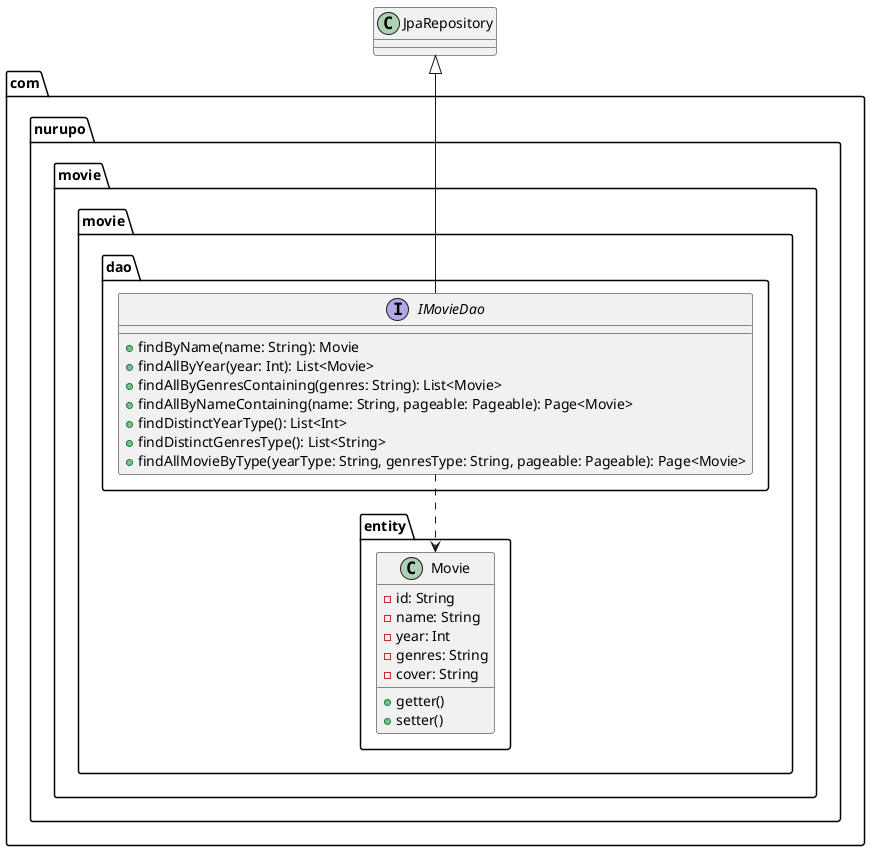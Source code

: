 @startuml

package com.nurupo.movie.movie.entity {
    class Movie {
        -id: String
        -name: String
        -year: Int
        -genres: String
        -cover: String
        +getter()
        +setter()
    }
}

package com.nurupo.movie.movie.dao {
    interface IMovieDao {
        +findByName(name: String): Movie
        +findAllByYear(year: Int): List<Movie>
        +findAllByGenresContaining(genres: String): List<Movie>
        +findAllByNameContaining(name: String, pageable: Pageable): Page<Movie>
        +findDistinctYearType(): List<Int>
        +findDistinctGenresType(): List<String>
        +findAllMovieByType(yearType: String, genresType: String, pageable: Pageable): Page<Movie>
    }
}

JpaRepository <|-- IMovieDao
IMovieDao ..> Movie

@enduml